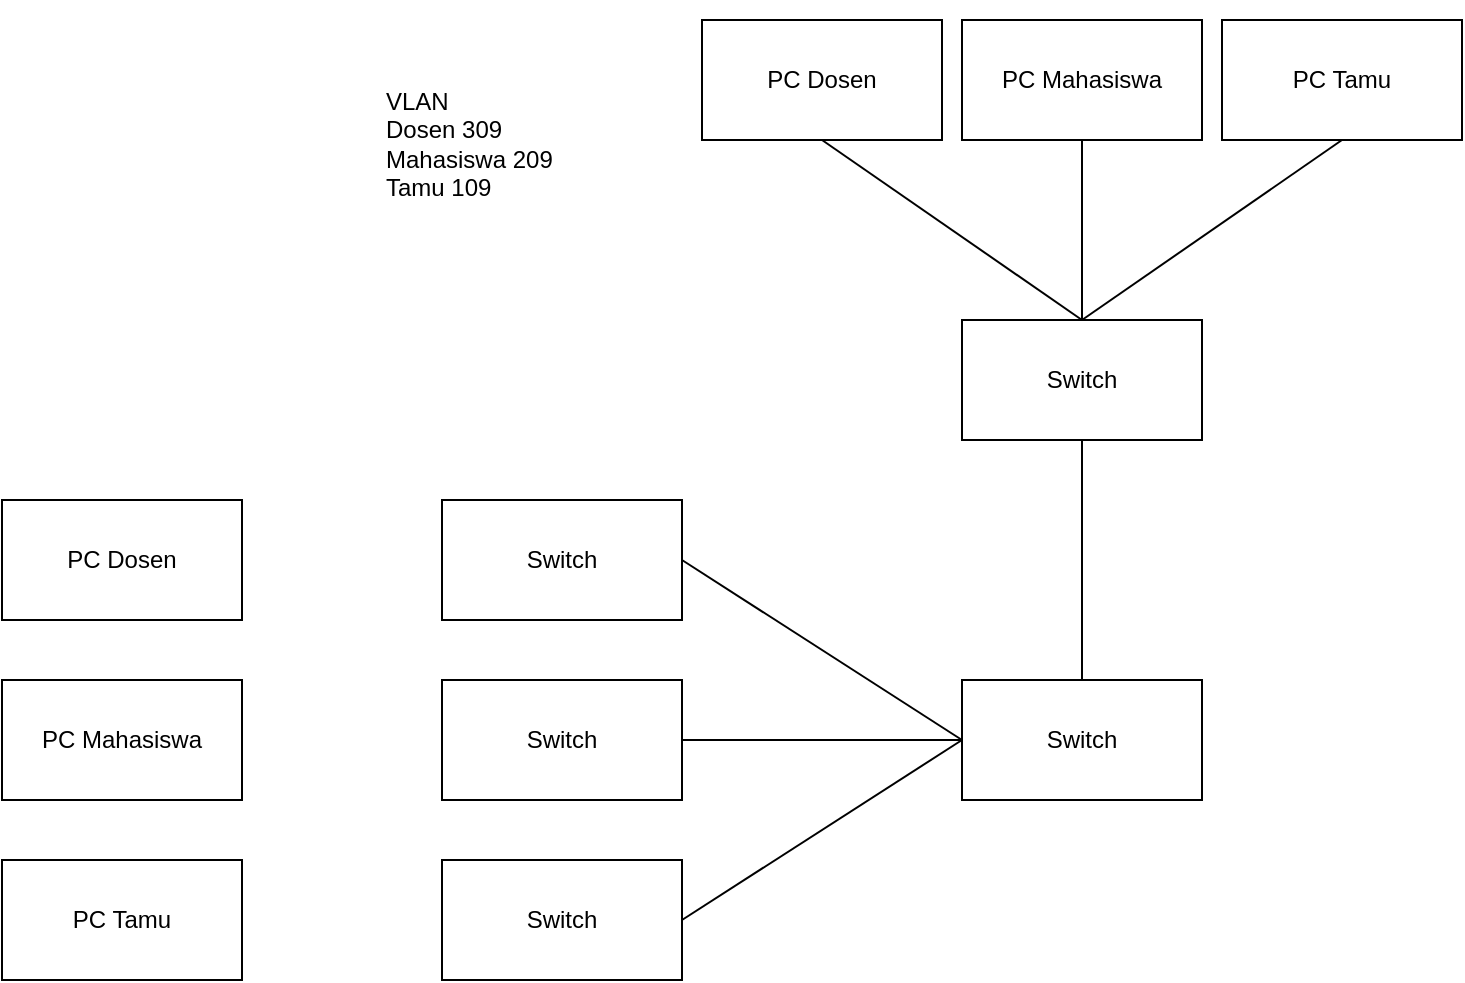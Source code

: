 <mxfile version="28.2.5">
  <diagram name="Page-1" id="QnvDENanHLP7i-Xlz8z3">
    <mxGraphModel dx="1803" dy="1664" grid="1" gridSize="10" guides="1" tooltips="1" connect="1" arrows="1" fold="1" page="1" pageScale="1" pageWidth="850" pageHeight="1100" math="0" shadow="0">
      <root>
        <mxCell id="0" />
        <mxCell id="1" parent="0" />
        <mxCell id="2RDvjNLUTE3DEYnWK3N8-1" value="PC Mahasiswa" style="rounded=0;whiteSpace=wrap;html=1;" parent="1" vertex="1">
          <mxGeometry x="280" width="120" height="60" as="geometry" />
        </mxCell>
        <mxCell id="2RDvjNLUTE3DEYnWK3N8-2" value="PC Dosen" style="rounded=0;whiteSpace=wrap;html=1;" parent="1" vertex="1">
          <mxGeometry x="150" width="120" height="60" as="geometry" />
        </mxCell>
        <mxCell id="2RDvjNLUTE3DEYnWK3N8-3" value="PC Tamu" style="rounded=0;whiteSpace=wrap;html=1;" parent="1" vertex="1">
          <mxGeometry x="410" width="120" height="60" as="geometry" />
        </mxCell>
        <mxCell id="2RDvjNLUTE3DEYnWK3N8-4" value="&lt;div&gt;&lt;br&gt;&lt;/div&gt;&lt;div&gt;VLAN&lt;/div&gt;Dosen 309&lt;div&gt;Mahasiswa 209&lt;/div&gt;&lt;div&gt;Tamu 109&lt;/div&gt;" style="text;html=1;align=left;verticalAlign=middle;whiteSpace=wrap;rounded=0;" parent="1" vertex="1">
          <mxGeometry x="-10" y="-10" width="120" height="130" as="geometry" />
        </mxCell>
        <mxCell id="2RDvjNLUTE3DEYnWK3N8-5" value="Switch" style="rounded=0;whiteSpace=wrap;html=1;" parent="1" vertex="1">
          <mxGeometry x="280" y="150" width="120" height="60" as="geometry" />
        </mxCell>
        <mxCell id="2RDvjNLUTE3DEYnWK3N8-6" value="" style="endArrow=none;html=1;rounded=0;exitX=0.5;exitY=1;exitDx=0;exitDy=0;entryX=0.5;entryY=0;entryDx=0;entryDy=0;" parent="1" source="2RDvjNLUTE3DEYnWK3N8-2" target="2RDvjNLUTE3DEYnWK3N8-5" edge="1">
          <mxGeometry width="50" height="50" relative="1" as="geometry">
            <mxPoint x="290" y="180" as="sourcePoint" />
            <mxPoint x="340" y="130" as="targetPoint" />
          </mxGeometry>
        </mxCell>
        <mxCell id="2RDvjNLUTE3DEYnWK3N8-7" value="" style="endArrow=none;html=1;rounded=0;exitX=0.5;exitY=1;exitDx=0;exitDy=0;entryX=0.5;entryY=0;entryDx=0;entryDy=0;" parent="1" source="2RDvjNLUTE3DEYnWK3N8-1" target="2RDvjNLUTE3DEYnWK3N8-5" edge="1">
          <mxGeometry width="50" height="50" relative="1" as="geometry">
            <mxPoint x="360" y="130" as="sourcePoint" />
            <mxPoint x="490" y="220" as="targetPoint" />
          </mxGeometry>
        </mxCell>
        <mxCell id="2RDvjNLUTE3DEYnWK3N8-8" value="" style="endArrow=none;html=1;rounded=0;exitX=0.5;exitY=1;exitDx=0;exitDy=0;entryX=0.5;entryY=0;entryDx=0;entryDy=0;" parent="1" source="2RDvjNLUTE3DEYnWK3N8-3" target="2RDvjNLUTE3DEYnWK3N8-5" edge="1">
          <mxGeometry width="50" height="50" relative="1" as="geometry">
            <mxPoint x="380" y="130" as="sourcePoint" />
            <mxPoint x="380" y="220" as="targetPoint" />
          </mxGeometry>
        </mxCell>
        <mxCell id="2RDvjNLUTE3DEYnWK3N8-9" value="Switch" style="rounded=0;whiteSpace=wrap;html=1;" parent="1" vertex="1">
          <mxGeometry x="280" y="330" width="120" height="60" as="geometry" />
        </mxCell>
        <mxCell id="2RDvjNLUTE3DEYnWK3N8-10" value="" style="endArrow=none;html=1;rounded=0;entryX=0.5;entryY=1;entryDx=0;entryDy=0;exitX=0.5;exitY=0;exitDx=0;exitDy=0;" parent="1" source="2RDvjNLUTE3DEYnWK3N8-9" target="2RDvjNLUTE3DEYnWK3N8-5" edge="1">
          <mxGeometry width="50" height="50" relative="1" as="geometry">
            <mxPoint x="290" y="380" as="sourcePoint" />
            <mxPoint x="340" y="330" as="targetPoint" />
          </mxGeometry>
        </mxCell>
        <mxCell id="2RDvjNLUTE3DEYnWK3N8-11" value="" style="endArrow=none;html=1;rounded=0;entryX=0;entryY=0.5;entryDx=0;entryDy=0;exitX=1;exitY=0.5;exitDx=0;exitDy=0;" parent="1" target="2RDvjNLUTE3DEYnWK3N8-9" edge="1" source="I4DnljikiBGqep7M0Yuy-1">
          <mxGeometry width="50" height="50" relative="1" as="geometry">
            <mxPoint x="200" y="360" as="sourcePoint" />
            <mxPoint x="250" y="280" as="targetPoint" />
          </mxGeometry>
        </mxCell>
        <mxCell id="I4DnljikiBGqep7M0Yuy-1" value="Switch" style="rounded=0;whiteSpace=wrap;html=1;" vertex="1" parent="1">
          <mxGeometry x="20" y="330" width="120" height="60" as="geometry" />
        </mxCell>
        <mxCell id="I4DnljikiBGqep7M0Yuy-2" value="Switch" style="rounded=0;whiteSpace=wrap;html=1;" vertex="1" parent="1">
          <mxGeometry x="20" y="240" width="120" height="60" as="geometry" />
        </mxCell>
        <mxCell id="I4DnljikiBGqep7M0Yuy-3" value="Switch" style="rounded=0;whiteSpace=wrap;html=1;" vertex="1" parent="1">
          <mxGeometry x="20" y="420" width="120" height="60" as="geometry" />
        </mxCell>
        <mxCell id="I4DnljikiBGqep7M0Yuy-4" value="" style="endArrow=none;html=1;rounded=0;entryX=0;entryY=0.5;entryDx=0;entryDy=0;exitX=1;exitY=0.5;exitDx=0;exitDy=0;" edge="1" parent="1" source="I4DnljikiBGqep7M0Yuy-3" target="2RDvjNLUTE3DEYnWK3N8-9">
          <mxGeometry width="50" height="50" relative="1" as="geometry">
            <mxPoint x="180" y="370" as="sourcePoint" />
            <mxPoint x="320" y="370" as="targetPoint" />
          </mxGeometry>
        </mxCell>
        <mxCell id="I4DnljikiBGqep7M0Yuy-5" value="" style="endArrow=none;html=1;rounded=0;entryX=0;entryY=0.5;entryDx=0;entryDy=0;exitX=1;exitY=0.5;exitDx=0;exitDy=0;" edge="1" parent="1" source="I4DnljikiBGqep7M0Yuy-2" target="2RDvjNLUTE3DEYnWK3N8-9">
          <mxGeometry width="50" height="50" relative="1" as="geometry">
            <mxPoint x="260" y="530" as="sourcePoint" />
            <mxPoint x="400" y="440" as="targetPoint" />
          </mxGeometry>
        </mxCell>
        <mxCell id="I4DnljikiBGqep7M0Yuy-6" value="PC Dosen" style="rounded=0;whiteSpace=wrap;html=1;" vertex="1" parent="1">
          <mxGeometry x="-200" y="240" width="120" height="60" as="geometry" />
        </mxCell>
        <mxCell id="I4DnljikiBGqep7M0Yuy-7" value="PC Mahasiswa" style="rounded=0;whiteSpace=wrap;html=1;" vertex="1" parent="1">
          <mxGeometry x="-200" y="330" width="120" height="60" as="geometry" />
        </mxCell>
        <mxCell id="I4DnljikiBGqep7M0Yuy-8" value="PC Tamu" style="rounded=0;whiteSpace=wrap;html=1;" vertex="1" parent="1">
          <mxGeometry x="-200" y="420" width="120" height="60" as="geometry" />
        </mxCell>
      </root>
    </mxGraphModel>
  </diagram>
</mxfile>
